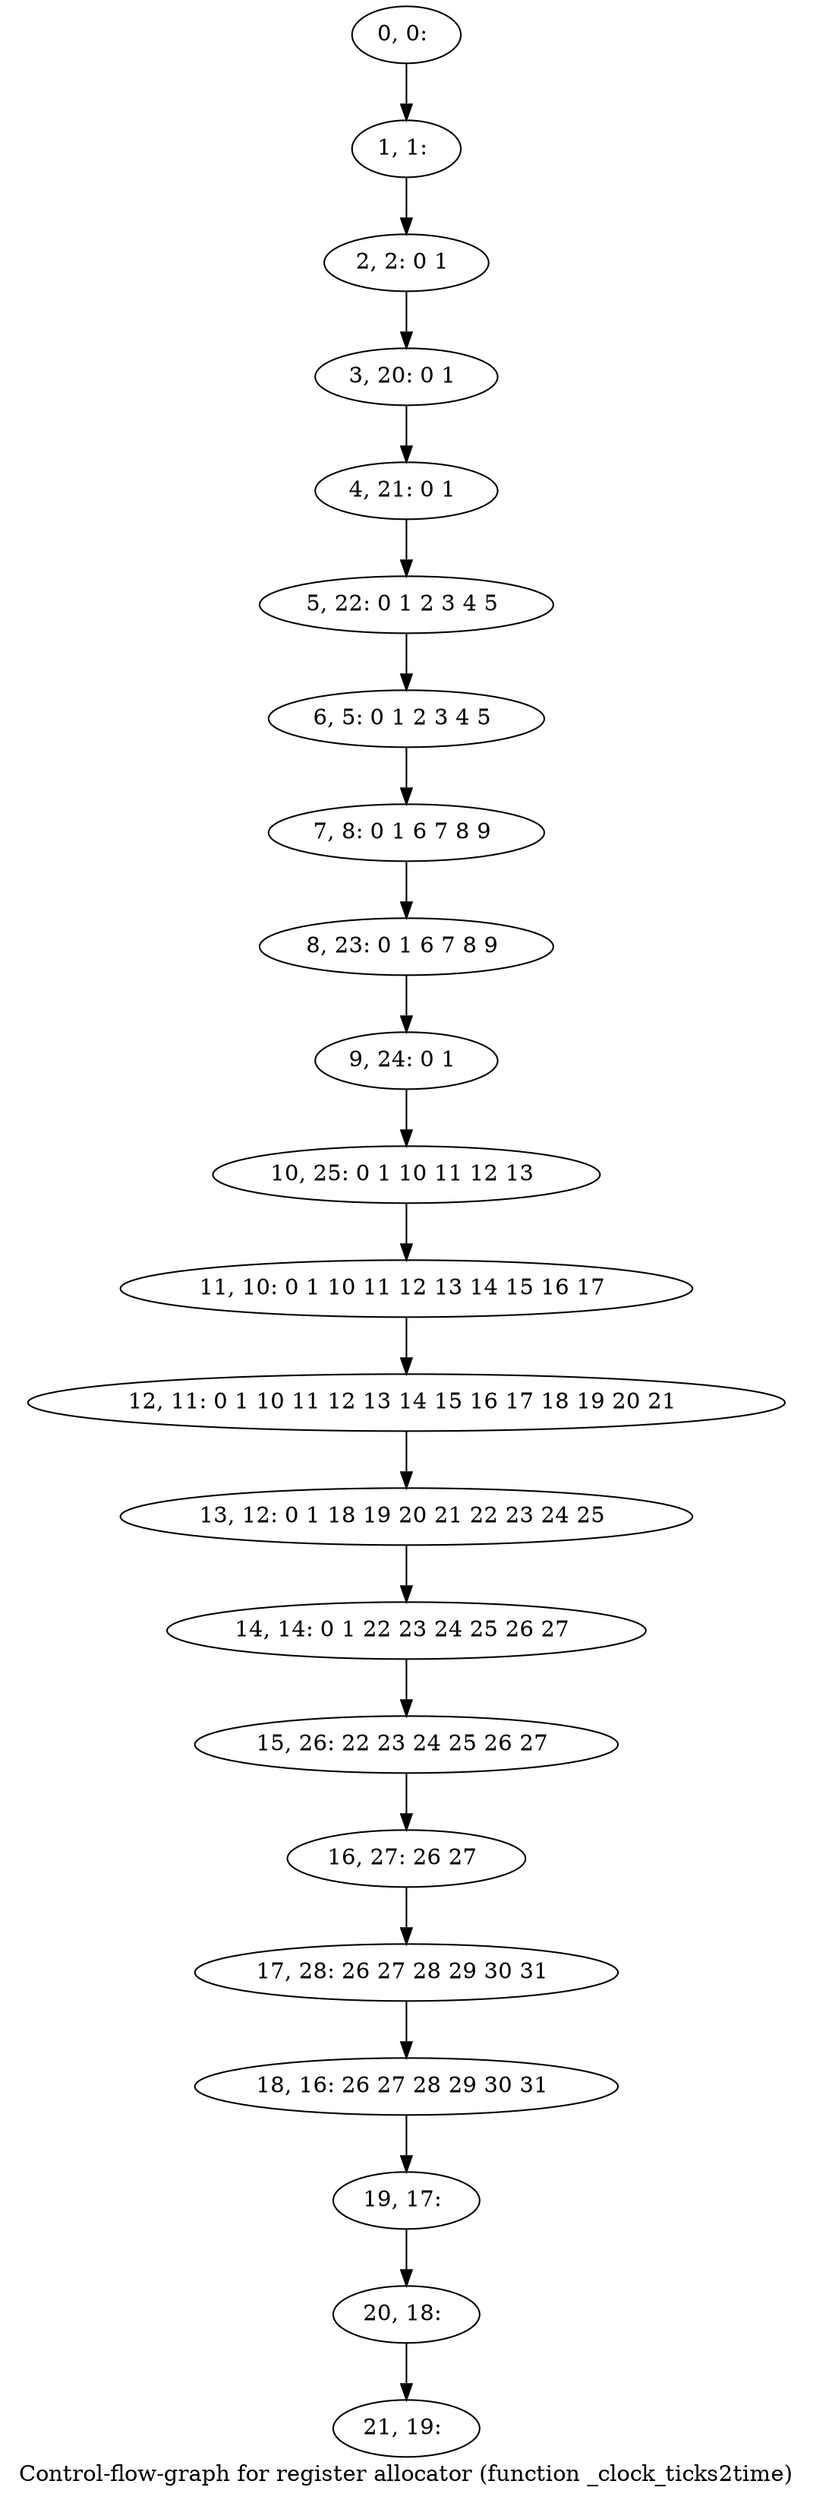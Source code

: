 digraph G {
graph [label="Control-flow-graph for register allocator (function _clock_ticks2time)"]
0[label="0, 0: "];
1[label="1, 1: "];
2[label="2, 2: 0 1 "];
3[label="3, 20: 0 1 "];
4[label="4, 21: 0 1 "];
5[label="5, 22: 0 1 2 3 4 5 "];
6[label="6, 5: 0 1 2 3 4 5 "];
7[label="7, 8: 0 1 6 7 8 9 "];
8[label="8, 23: 0 1 6 7 8 9 "];
9[label="9, 24: 0 1 "];
10[label="10, 25: 0 1 10 11 12 13 "];
11[label="11, 10: 0 1 10 11 12 13 14 15 16 17 "];
12[label="12, 11: 0 1 10 11 12 13 14 15 16 17 18 19 20 21 "];
13[label="13, 12: 0 1 18 19 20 21 22 23 24 25 "];
14[label="14, 14: 0 1 22 23 24 25 26 27 "];
15[label="15, 26: 22 23 24 25 26 27 "];
16[label="16, 27: 26 27 "];
17[label="17, 28: 26 27 28 29 30 31 "];
18[label="18, 16: 26 27 28 29 30 31 "];
19[label="19, 17: "];
20[label="20, 18: "];
21[label="21, 19: "];
0->1 ;
1->2 ;
2->3 ;
3->4 ;
4->5 ;
5->6 ;
6->7 ;
7->8 ;
8->9 ;
9->10 ;
10->11 ;
11->12 ;
12->13 ;
13->14 ;
14->15 ;
15->16 ;
16->17 ;
17->18 ;
18->19 ;
19->20 ;
20->21 ;
}
